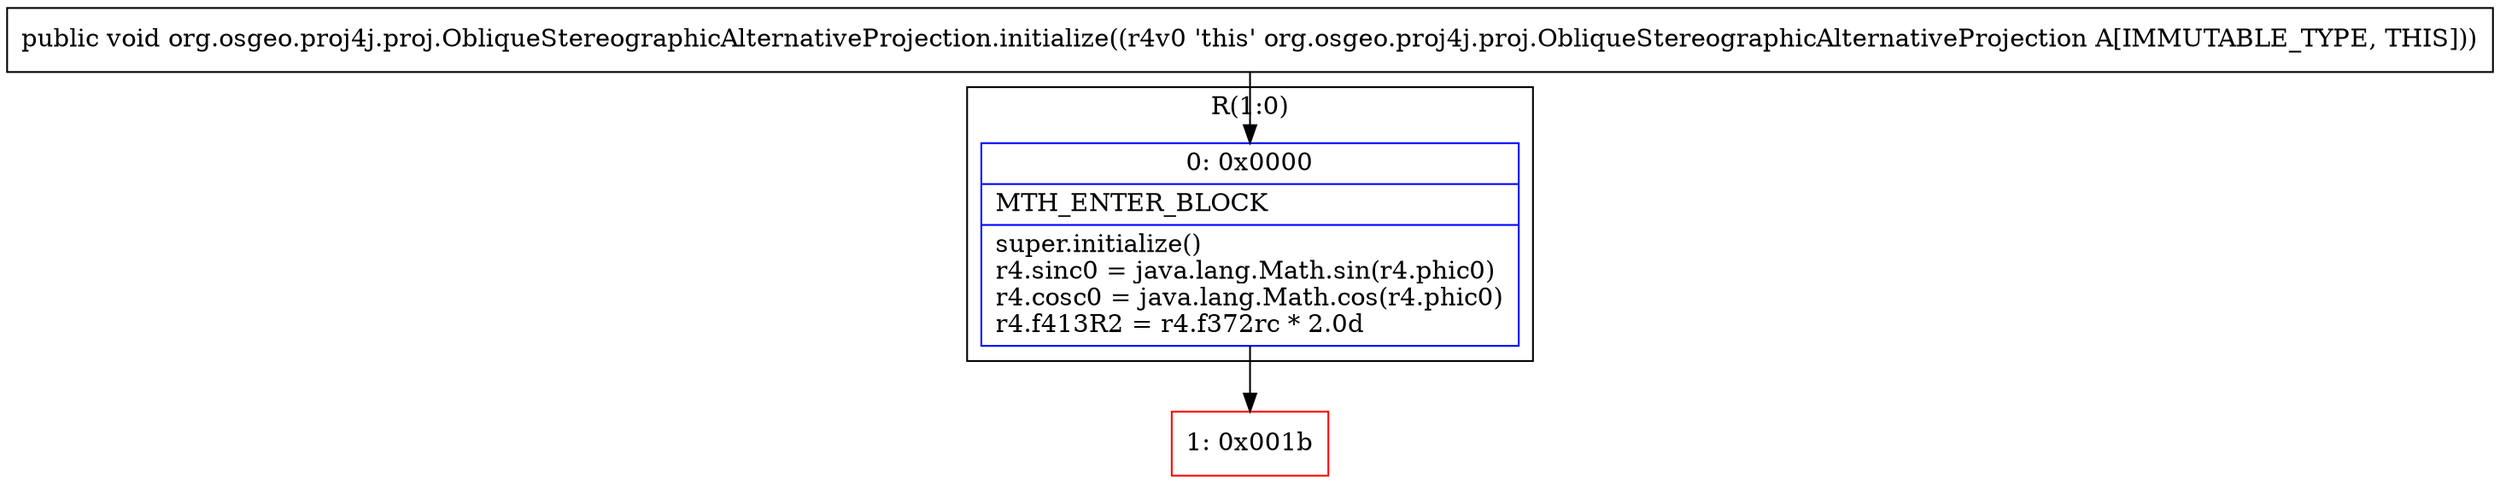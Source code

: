 digraph "CFG fororg.osgeo.proj4j.proj.ObliqueStereographicAlternativeProjection.initialize()V" {
subgraph cluster_Region_541184110 {
label = "R(1:0)";
node [shape=record,color=blue];
Node_0 [shape=record,label="{0\:\ 0x0000|MTH_ENTER_BLOCK\l|super.initialize()\lr4.sinc0 = java.lang.Math.sin(r4.phic0)\lr4.cosc0 = java.lang.Math.cos(r4.phic0)\lr4.f413R2 = r4.f372rc * 2.0d\l}"];
}
Node_1 [shape=record,color=red,label="{1\:\ 0x001b}"];
MethodNode[shape=record,label="{public void org.osgeo.proj4j.proj.ObliqueStereographicAlternativeProjection.initialize((r4v0 'this' org.osgeo.proj4j.proj.ObliqueStereographicAlternativeProjection A[IMMUTABLE_TYPE, THIS])) }"];
MethodNode -> Node_0;
Node_0 -> Node_1;
}

